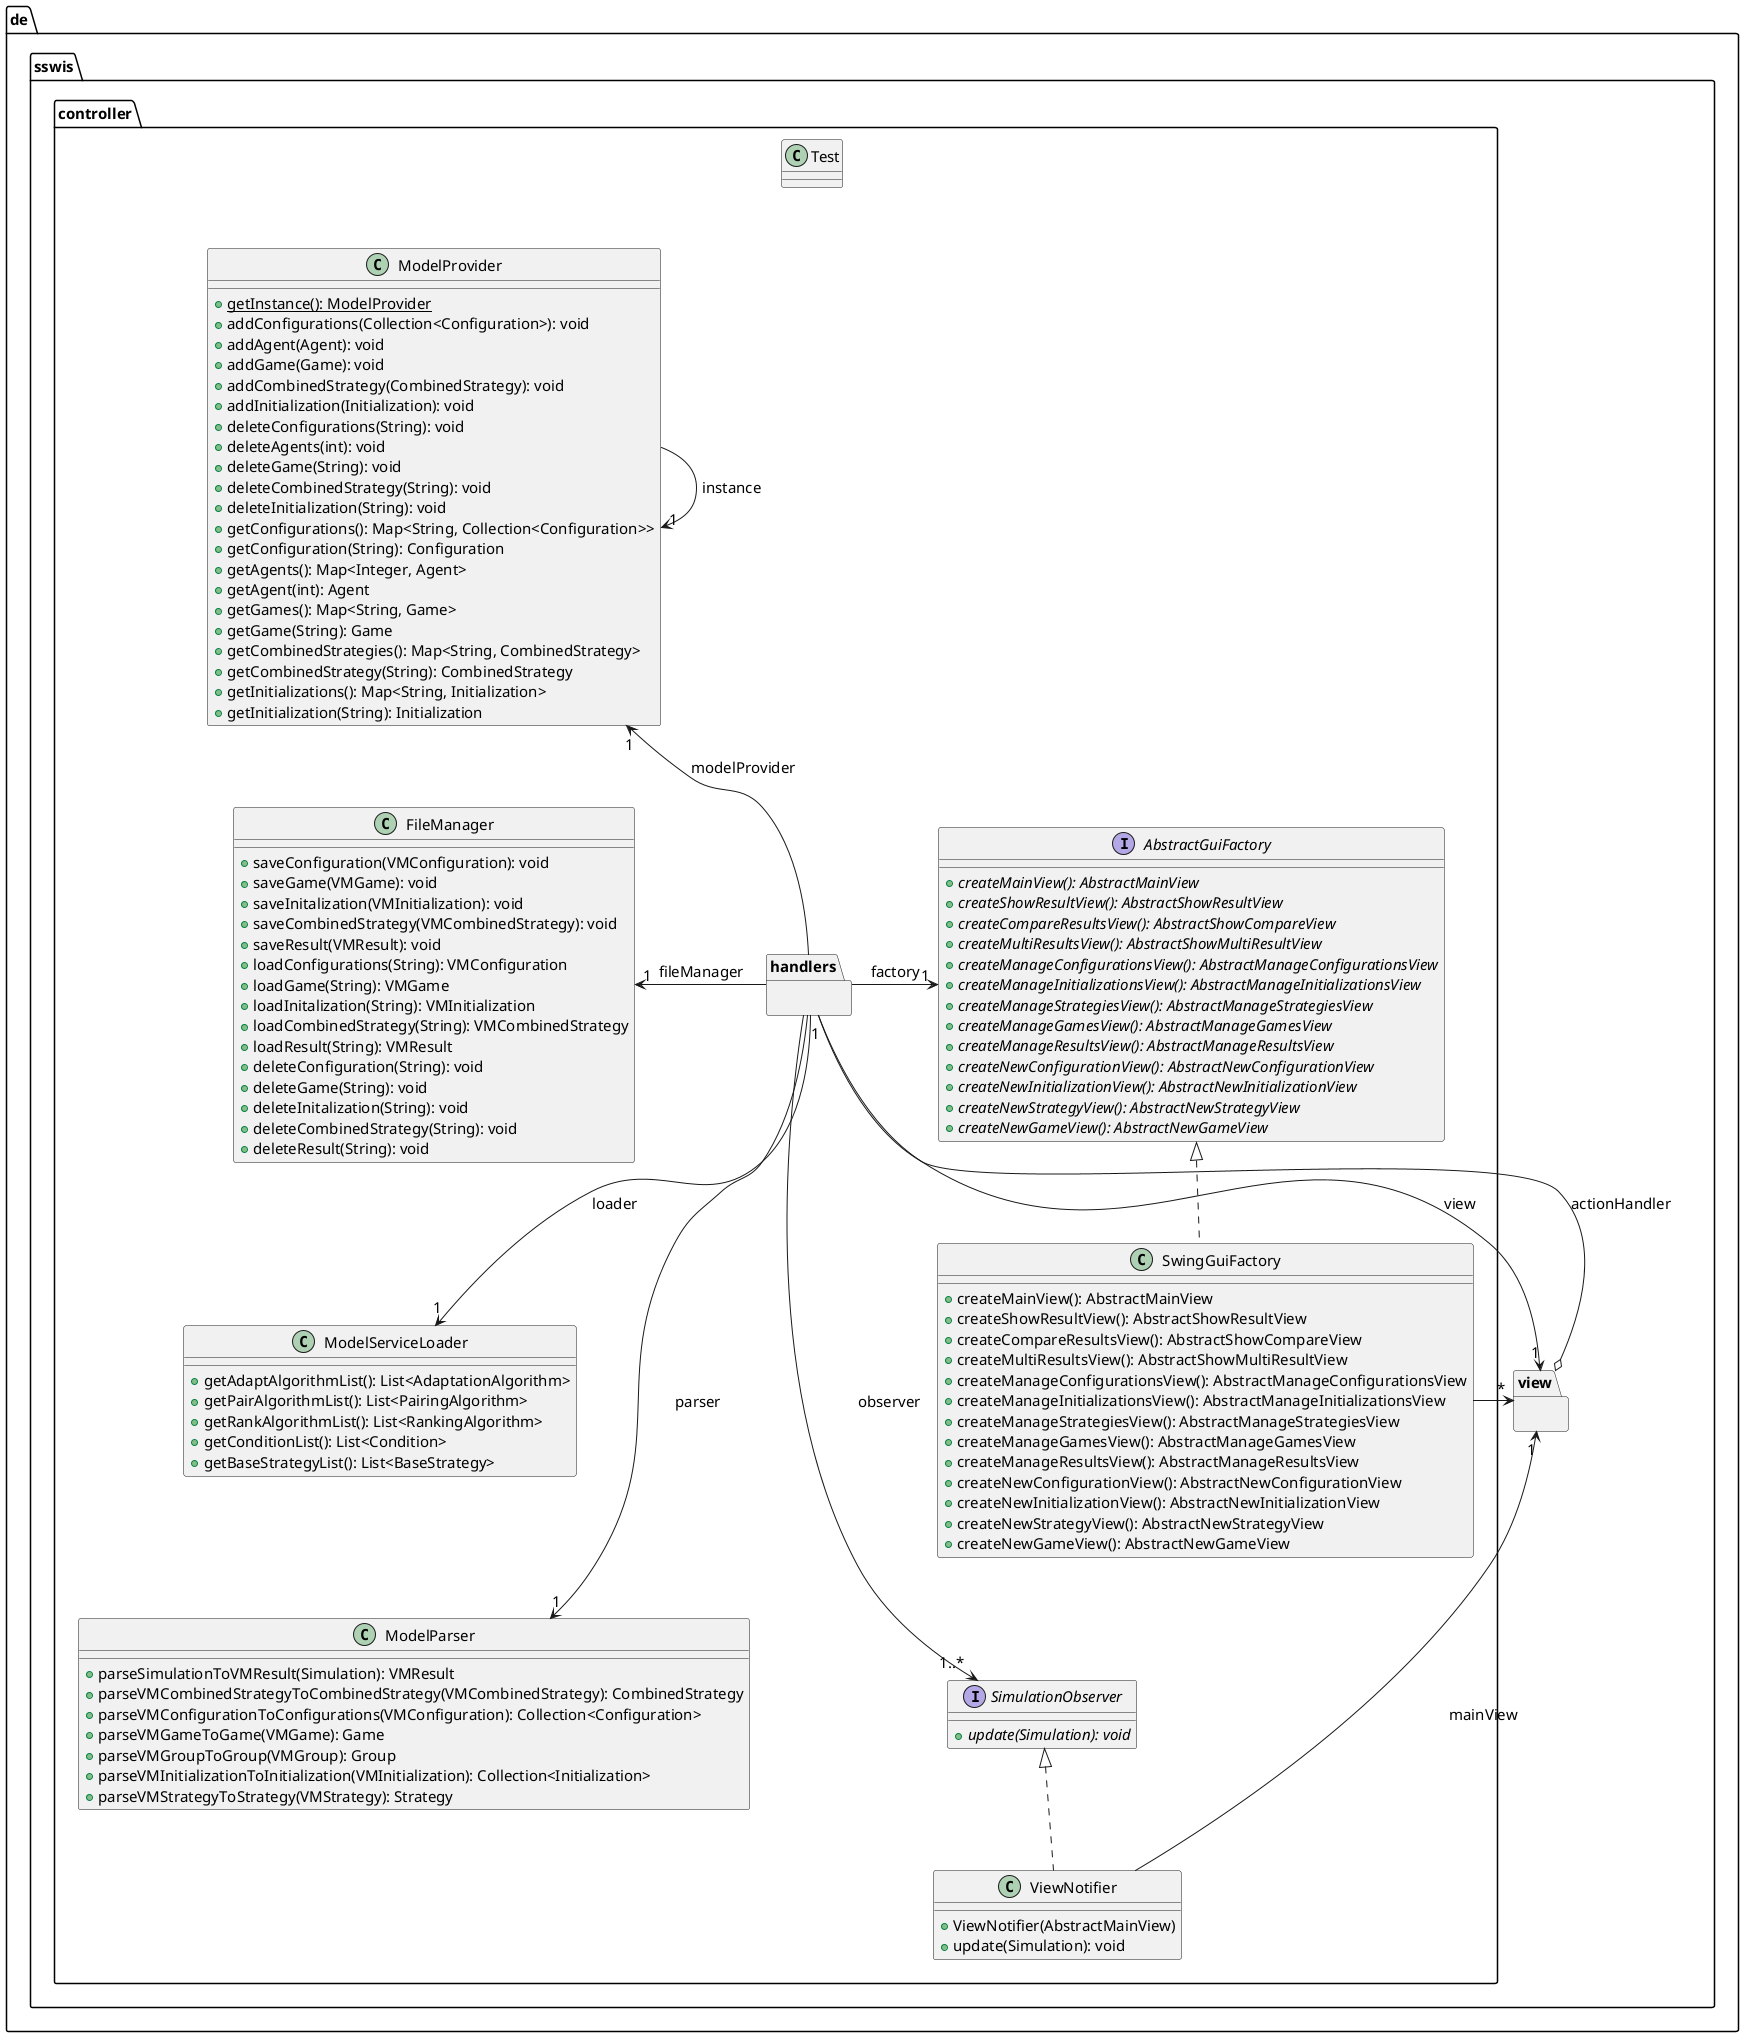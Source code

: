 @startuml
skinparam defaultFontSize 15

    namespace de.sswis.view {

    }

    namespace de.sswis.controller {


        namespace de.sswis.controller.handlers {
        }
        together {

            class de.sswis.controller.ModelServiceLoader [[ModelServiceLoader.html]] {
                        +getAdaptAlgorithmList(): List<AdaptationAlgorithm>
                        +getPairAlgorithmList(): List<PairingAlgorithm>
                        +getRankAlgorithmList(): List<RankingAlgorithm>
                        +getConditionList(): List<Condition>
                        +getBaseStrategyList(): List<BaseStrategy>
                    }

            class de.sswis.controller.ModelParser [[ModelParser.html]] {
                        +parseSimulationToVMResult(Simulation): VMResult
                        +parseVMCombinedStrategyToCombinedStrategy(VMCombinedStrategy): CombinedStrategy
                        +parseVMConfigurationToConfigurations(VMConfiguration): Collection<Configuration>
                        +parseVMGameToGame(VMGame): Game
                        +parseVMGroupToGroup(VMGroup): Group
                        +parseVMInitializationToInitialization(VMInitialization): Collection<Initialization>
                        +parseVMStrategyToStrategy(VMStrategy): Strategy
                    }

            class de.sswis.controller.FileManager [[FileManager.html]] {
                +saveConfiguration(VMConfiguration): void
                +saveGame(VMGame): void
                +saveInitalization(VMInitialization): void
                +saveCombinedStrategy(VMCombinedStrategy): void
                +saveResult(VMResult): void
                +loadConfigurations(String): VMConfiguration
                +loadGame(String): VMGame
                +loadInitalization(String): VMInitialization
                +loadCombinedStrategy(String): VMCombinedStrategy
                +loadResult(String): VMResult
                +deleteConfiguration(String): void
                +deleteGame(String): void
                +deleteInitalization(String): void
                +deleteCombinedStrategy(String): void
                +deleteResult(String): void
            }

            class de.sswis.controller.ModelProvider [[ModelProvider.html]] {
                {static} +getInstance(): ModelProvider
                +addConfigurations(Collection<Configuration>): void
                +addAgent(Agent): void
                +addGame(Game): void
                +addCombinedStrategy(CombinedStrategy): void
                +addInitialization(Initialization): void
                +deleteConfigurations(String): void
                +deleteAgents(int): void
                +deleteGame(String): void
                +deleteCombinedStrategy(String): void
                +deleteInitialization(String): void
                +getConfigurations(): Map<String, Collection<Configuration>>
                +getConfiguration(String): Configuration
                +getAgents(): Map<Integer, Agent>
                +getAgent(int): Agent
                +getGames(): Map<String, Game>
                +getGame(String): Game
                +getCombinedStrategies(): Map<String, CombinedStrategy>
                +getCombinedStrategy(String): CombinedStrategy
                +getInitializations(): Map<String, Initialization>
                +getInitialization(String): Initialization
            }
        }

        together {
            interface de.sswis.controller.AbstractGuiFactory [[AbstractGuiFactory.html]] {
                {abstract} +createMainView(): AbstractMainView
                {abstract} +createShowResultView(): AbstractShowResultView
                {abstract} +createCompareResultsView(): AbstractShowCompareView
                {abstract} +createMultiResultsView(): AbstractShowMultiResultView
                {abstract} +createManageConfigurationsView(): AbstractManageConfigurationsView
                {abstract} +createManageInitializationsView(): AbstractManageInitializationsView
                {abstract} +createManageStrategiesView(): AbstractManageStrategiesView
                {abstract} +createManageGamesView(): AbstractManageGamesView
                {abstract} +createManageResultsView(): AbstractManageResultsView
                {abstract} +createNewConfigurationView(): AbstractNewConfigurationView
                {abstract} +createNewInitializationView(): AbstractNewInitializationView
                {abstract} +createNewStrategyView(): AbstractNewStrategyView
                {abstract} +createNewGameView(): AbstractNewGameView
            }

            class de.sswis.controller.SwingGuiFactory [[SwingGuiFactory.html]] {
                +createMainView(): AbstractMainView
                +createShowResultView(): AbstractShowResultView
                +createCompareResultsView(): AbstractShowCompareView
                +createMultiResultsView(): AbstractShowMultiResultView
                +createManageConfigurationsView(): AbstractManageConfigurationsView
                +createManageInitializationsView(): AbstractManageInitializationsView
                +createManageStrategiesView(): AbstractManageStrategiesView
                +createManageGamesView(): AbstractManageGamesView
                +createManageResultsView(): AbstractManageResultsView
                +createNewConfigurationView(): AbstractNewConfigurationView
                +createNewInitializationView(): AbstractNewInitializationView
                +createNewStrategyView(): AbstractNewStrategyView
                +createNewGameView(): AbstractNewGameView
            }

        }

        together {

            interface de.sswis.controller.SimulationObserver [[SimulationObserver.html]] {
                        {abstract} +update(Simulation): void
            }

            class de.sswis.controller.ViewNotifier [[ViewNotifier.html]] {
                        +ViewNotifier(AbstractMainView)
                        +update(Simulation): void
            }

        }


        de.sswis.controller.Test -[hidden]--> de.sswis.controller.handlers
        hide de.sswis.controller.Test

        de.sswis.controller.ModelProvider -[hidden]-> de.sswis.controller.FileManager
        de.sswis.controller.ModelProvider -[hidden]> de.sswis.controller.handlers
        de.sswis.controller.ModelProvider -[hidden]--> de.sswis.controller.handlers
        de.sswis.controller.ModelProvider -[hidden]--> de.sswis.controller.ModelParser
        de.sswis.controller.FileManager -[hidden]-> de.sswis.controller.ModelServiceLoader
        de.sswis.controller.FileManager -[hidden]> de.sswis.controller.handlers
        de.sswis.controller.ModelServiceLoader -[hidden]> de.sswis.controller.handlers
        de.sswis.controller.ModelServiceLoader -[hidden]-> de.sswis.controller.ModelParser

        de.sswis.controller.handlers -[hidden]> de.sswis.controller.AbstractGuiFactory
        de.sswis.controller.handlers -[hidden]> de.sswis.controller.SimulationObserver
        de.sswis.controller.ModelParser -[hidden]> de.sswis.controller.handlers

        de.sswis.controller.SwingGuiFactory -[hidden]-> de.sswis.controller.SimulationObserver

        de.sswis.view o-- "1" de.sswis.controller.handlers : actionHandler
        de.sswis.controller.handlers --> "1" de.sswis.view : view
        de.sswis.controller.handlers --> "1" de.sswis.controller.AbstractGuiFactory : factory
        de.sswis.controller.handlers -> "1" de.sswis.controller.FileManager :fileManager
        de.sswis.controller.handlers -> "1" de.sswis.controller.ModelServiceLoader : loader
        de.sswis.controller.handlers --> "1" de.sswis.controller.ModelProvider : modelProvider
        de.sswis.controller.handlers --> "1..*" de.sswis.controller.SimulationObserver : observer
        de.sswis.controller.handlers -> "1" de.sswis.controller.ModelParser : parser
        de.sswis.controller.ModelProvider -> "1" de.sswis.controller.ModelProvider: instance
        de.sswis.controller.SwingGuiFactory -> "*" de.sswis.view
        de.sswis.controller.ViewNotifier -> "1" de.sswis.view : mainView
        de.sswis.controller.AbstractGuiFactory <|.. de.sswis.controller.SwingGuiFactory
        de.sswis.controller.SimulationObserver <|.. de.sswis.controller.ViewNotifier
    }

@enduml

PlantUML version 1.2018.09(Fri Jul 27 18:58:18 CEST 2018)
(APACHE source distribution)
Java Runtime: Java(TM) SE Runtime Environment
JVM: Java HotSpot(TM) 64-Bit Server VM
Java Version: 11.0.1+13-LTS
Operating System: Windows 10
OS Version: 10.0
Default Encoding: Cp1252
Language: de
Country: DE